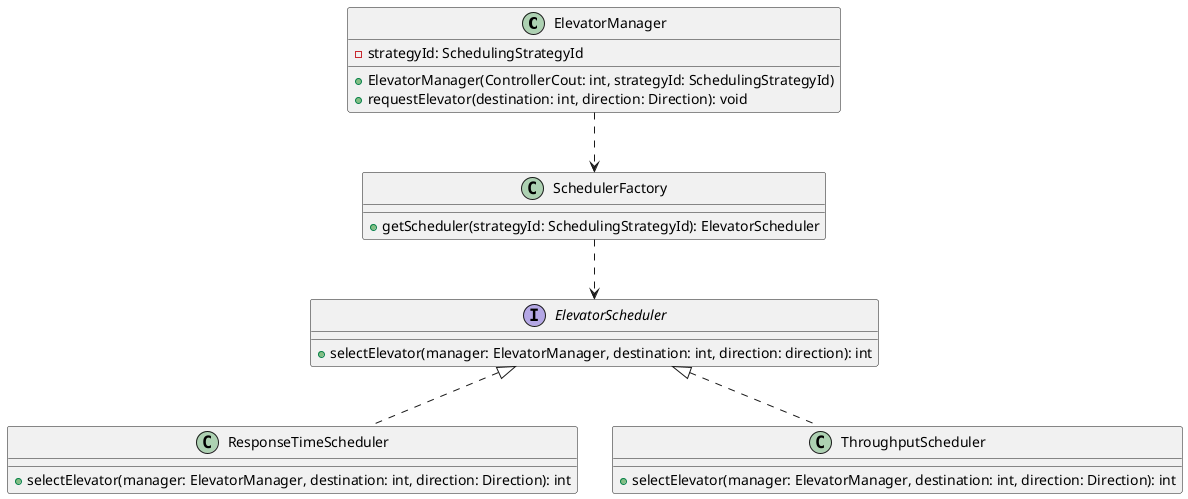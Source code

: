 @startuml

class ElevatorManager {
- strategyId: SchedulingStrategyId
+ ElevatorManager(ControllerCout: int, strategyId: SchedulingStrategyId)
+ requestElevator(destination: int, direction: Direction): void
}

class SchedulerFactory {
+ getScheduler(strategyId: SchedulingStrategyId): ElevatorScheduler
}

interface ElevatorScheduler {
+ selectElevator(manager: ElevatorManager, destination: int, direction: direction): int
}

class ResponseTimeScheduler {
+ selectElevator(manager: ElevatorManager, destination: int, direction: Direction): int
}

class ThroughputScheduler {
+ selectElevator(manager: ElevatorManager, destination: int, direction: Direction): int
}

ElevatorManager ..>  SchedulerFactory
SchedulerFactory ..>  ElevatorScheduler
ElevatorScheduler <|..  ResponseTimeScheduler
ElevatorScheduler <|.. ThroughputScheduler


@enduml
